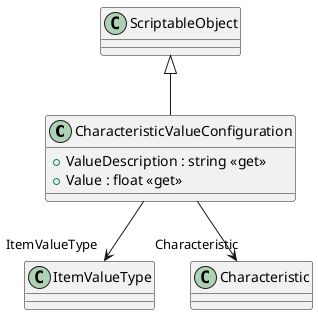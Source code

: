 @startuml
class CharacteristicValueConfiguration {
    + ValueDescription : string <<get>>
    + Value : float <<get>>
}
ScriptableObject <|-- CharacteristicValueConfiguration
CharacteristicValueConfiguration --> "ItemValueType" ItemValueType
CharacteristicValueConfiguration --> "Characteristic" Characteristic
@enduml
